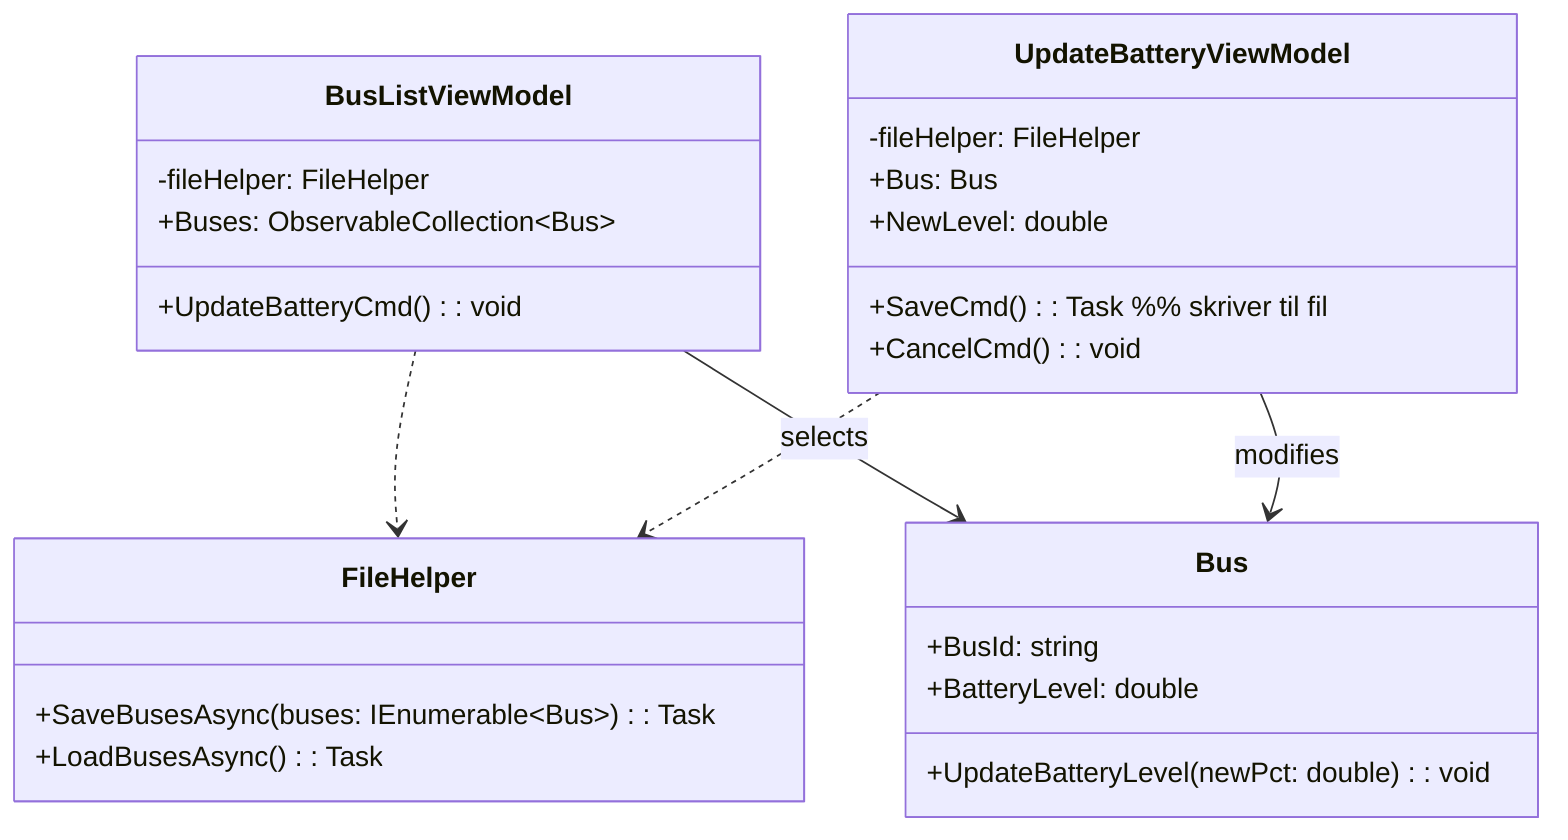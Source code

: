 classDiagram
%% -------- DOMAIN --------
class Bus {
    +BusId: string
    +BatteryLevel: double
    +UpdateBatteryLevel(newPct: double): void
}

%% -------- FILE I/O --------
class FileHelper {
    +SaveBusesAsync(buses: IEnumerable~Bus~): Task
    +LoadBusesAsync(): Task<List~Bus~>
}

%% -------- PRESENTATION --------
class BusListViewModel {
    -fileHelper: FileHelper
    +Buses: ObservableCollection~Bus~
    +UpdateBatteryCmd(): void
}

class UpdateBatteryViewModel {
    -fileHelper: FileHelper
    +Bus: Bus
    +NewLevel: double
    +SaveCmd(): Task            %% skriver til fil
    +CancelCmd(): void
}

BusListViewModel ..> FileHelper
UpdateBatteryViewModel ..> FileHelper
BusListViewModel --> Bus       : selects
UpdateBatteryViewModel --> Bus : modifies